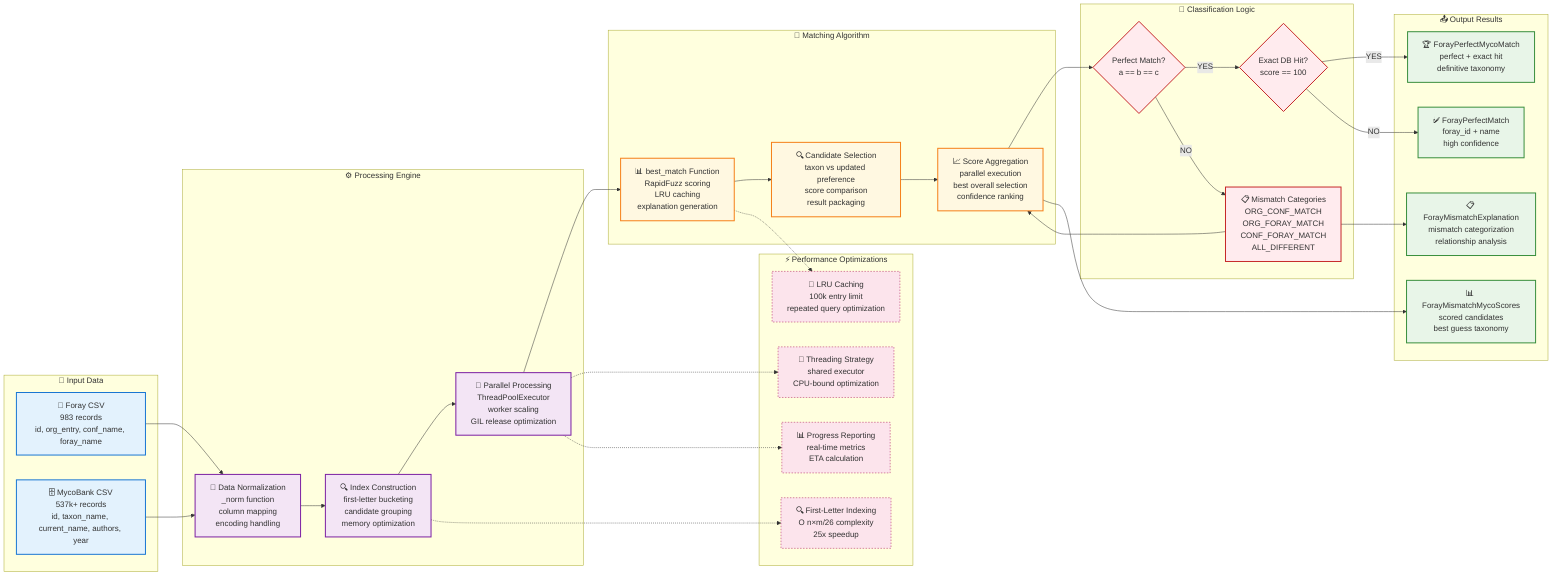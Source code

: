 graph LR
    %% Data Inputs
    subgraph "📁 Input Data"
        A1[📄 Foray CSV<br/>983 records<br/>id, org_entry, conf_name, foray_name]
        A2[🗄️ MycoBank CSV<br/>537k+ records<br/>id, taxon_name, current_name, authors, year]
    end
    
    %% Processing Layer
    subgraph "⚙️ Processing Engine"
        B1[🔄 Data Normalization<br/>_norm function<br/>column mapping<br/>encoding handling]
        B2[🔍 Index Construction<br/>first-letter bucketing<br/>candidate grouping<br/>memory optimization]
        B3[🧵 Parallel Processing<br/>ThreadPoolExecutor<br/>worker scaling<br/>GIL release optimization]
    end
    
    %% Core Algorithm
    subgraph "🎯 Matching Algorithm"
        C1[📊 best_match Function<br/>RapidFuzz scoring<br/>LRU caching<br/>explanation generation]
        C2[🔍 Candidate Selection<br/>taxon vs updated preference<br/>score comparison<br/>result packaging]
        C3[📈 Score Aggregation<br/>parallel execution<br/>best overall selection<br/>confidence ranking]
    end
    
    %% Decision Logic
    subgraph "🎯 Classification Logic"
        D1{Perfect Match?<br/>a == b == c}
        D2{Exact DB Hit?<br/>score == 100}
        D3[📋 Mismatch Categories<br/>ORG_CONF_MATCH<br/>ORG_FORAY_MATCH<br/>CONF_FORAY_MATCH<br/>ALL_DIFFERENT]
    end
    
    %% Output Models
    subgraph "📤 Output Results"
        E1[✅ ForayPerfectMatch<br/>foray_id + name<br/>high confidence]
        E2[🏆 ForayPerfectMycoMatch<br/>perfect + exact hit<br/>definitive taxonomy]
        E3[📋 ForayMismatchExplanation<br/>mismatch categorization<br/>relationship analysis]
        E4[📊 ForayMismatchMycoScores<br/>scored candidates<br/>best guess taxonomy]
    end
    
    %% Performance Features
    subgraph "⚡ Performance Optimizations"
        F1[🔍 First-Letter Indexing<br/>O n×m/26 complexity<br/>25x speedup]
        F2[💾 LRU Caching<br/>100k entry limit<br/>repeated query optimization]
        F3[🧵 Threading Strategy<br/>shared executor<br/>CPU-bound optimization]
        F4[📊 Progress Reporting<br/>real-time metrics<br/>ETA calculation]
    end
    
    %% Data Flow Connections
    A1 --> B1
    A2 --> B1
    B1 --> B2
    B2 --> B3
    B3 --> C1
    C1 --> C2
    C2 --> C3
    C3 --> D1
    
    D1 -->|YES| D2
    D2 -->|YES| E2
    D2 -->|NO| E1
    
    D1 -->|NO| D3
    D3 --> E3
    D3 --> C3
    C3 --> E4
    
    %% Performance Integration
    B2 -.-> F1
    C1 -.-> F2
    B3 -.-> F3
    B3 -.-> F4
    
    %% Styling
    classDef inputClass fill:#e3f2fd,stroke:#1976d2,stroke-width:2px
    classDef processClass fill:#f3e5f5,stroke:#7b1fa2,stroke-width:2px
    classDef algorithmClass fill:#fff8e1,stroke:#f57f17,stroke-width:2px
    classDef decisionClass fill:#ffebee,stroke:#c62828,stroke-width:2px
    classDef outputClass fill:#e8f5e8,stroke:#388e3c,stroke-width:2px
    classDef perfClass fill:#fce4ec,stroke:#ad1457,stroke-width:1px,stroke-dasharray: 3 3
    
    class A1,A2 inputClass
    class B1,B2,B3 processClass
    class C1,C2,C3 algorithmClass
    class D1,D2,D3 decisionClass
    class E1,E2,E3,E4 outputClass
    class F1,F2,F3,F4 perfClass